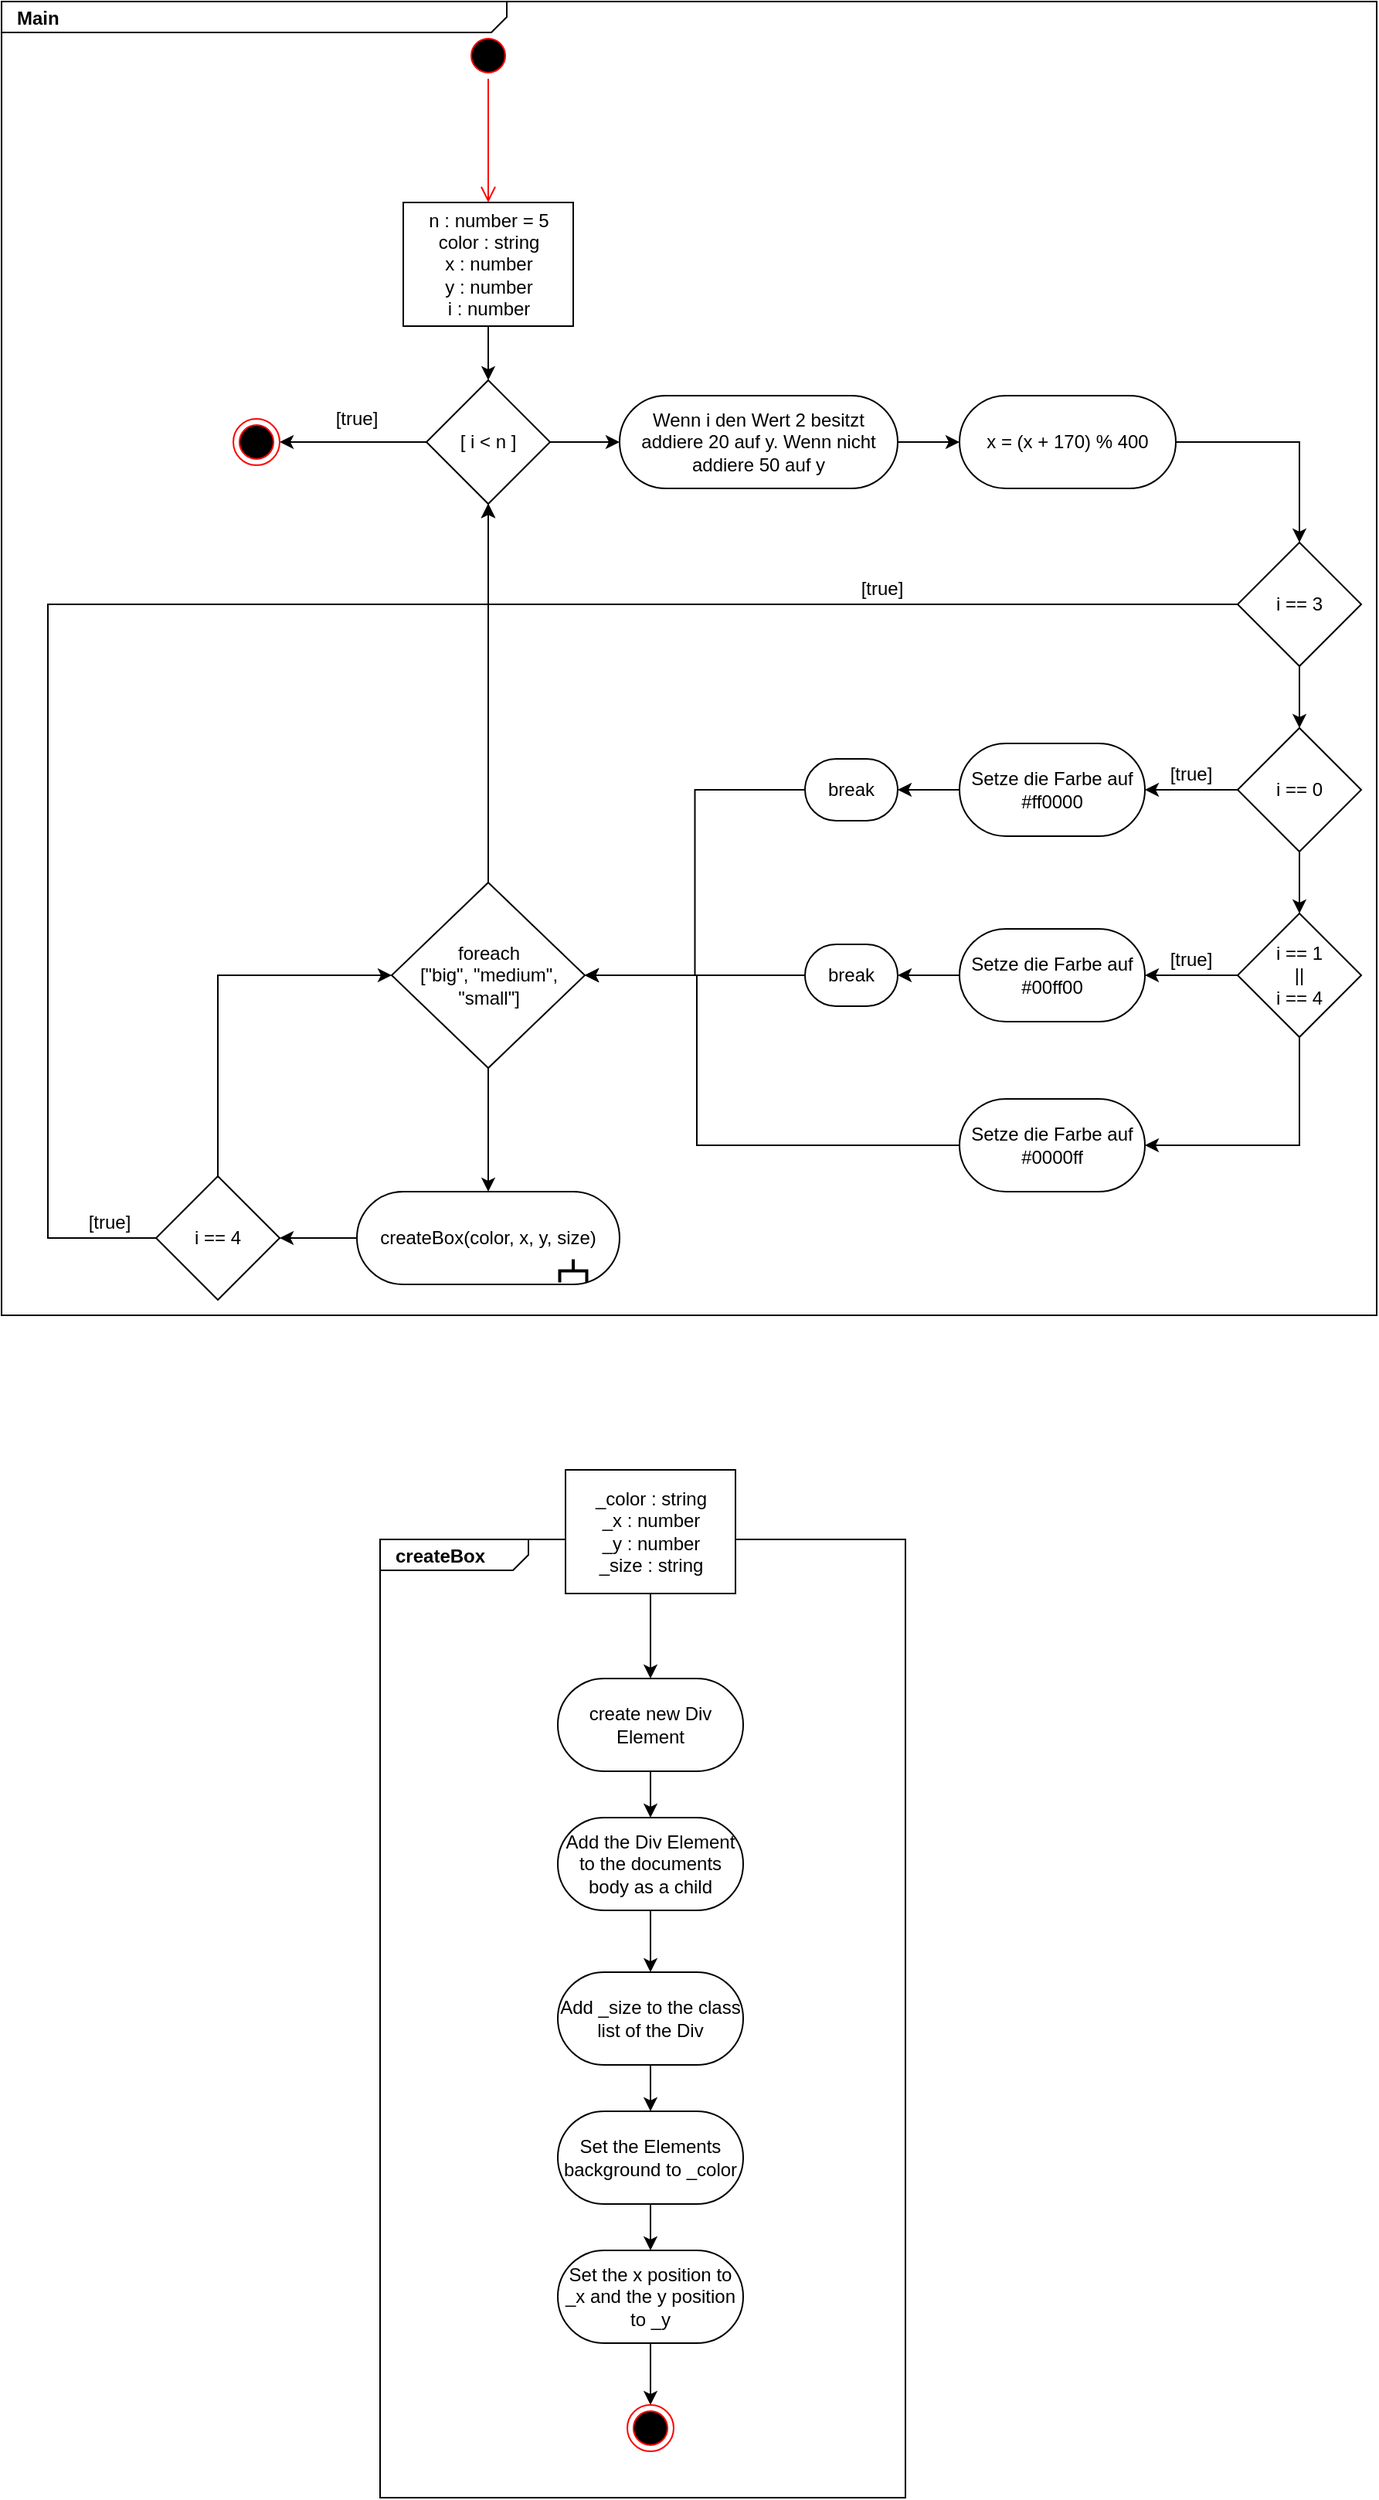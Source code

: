 <mxfile version="13.0.1" type="device"><diagram name="Page-1" id="929967ad-93f9-6ef4-fab6-5d389245f69c"><mxGraphModel dx="5688" dy="3048" grid="1" gridSize="10" guides="1" tooltips="1" connect="1" arrows="1" fold="1" page="1" pageScale="1.5" pageWidth="827" pageHeight="1169" background="none" math="0" shadow="0"><root><mxCell id="0" style=";html=1;"/><mxCell id="1" style=";html=1;" parent="0"/><mxCell id="1672d66443f91eb5-1" value="&lt;p style=&quot;margin: 0px ; margin-top: 4px ; margin-left: 10px ; text-align: left&quot;&gt;&lt;b&gt;Main&lt;/b&gt;&lt;/p&gt;" style="html=1;strokeWidth=1;shape=mxgraph.sysml.package;html=1;overflow=fill;whiteSpace=wrap;fillColor=none;gradientColor=none;fontSize=12;align=center;labelX=327.64;" parent="1" vertex="1"><mxGeometry x="175" y="40" width="890" height="850" as="geometry"/></mxCell><mxCell id="0gXDu-CiN_jIJSKELzSX-1" value="" style="ellipse;html=1;shape=startState;fillColor=#000000;strokeColor=#ff0000;" vertex="1" parent="1"><mxGeometry x="475" y="60" width="30" height="30" as="geometry"/></mxCell><mxCell id="0gXDu-CiN_jIJSKELzSX-2" value="" style="edgeStyle=orthogonalEdgeStyle;html=1;verticalAlign=bottom;endArrow=open;endSize=8;strokeColor=#ff0000;" edge="1" source="0gXDu-CiN_jIJSKELzSX-1" parent="1"><mxGeometry relative="1" as="geometry"><mxPoint x="490" y="170" as="targetPoint"/></mxGeometry></mxCell><mxCell id="0gXDu-CiN_jIJSKELzSX-7" style="edgeStyle=orthogonalEdgeStyle;rounded=0;orthogonalLoop=1;jettySize=auto;html=1;entryX=0.5;entryY=0;entryDx=0;entryDy=0;" edge="1" parent="1" source="0gXDu-CiN_jIJSKELzSX-3" target="0gXDu-CiN_jIJSKELzSX-5"><mxGeometry relative="1" as="geometry"/></mxCell><mxCell id="0gXDu-CiN_jIJSKELzSX-3" value="n : number = 5&lt;br&gt;color : string&lt;br&gt;x : number&lt;br&gt;y : number&lt;br&gt;i : number" style="html=1;" vertex="1" parent="1"><mxGeometry x="435" y="170" width="110" height="80" as="geometry"/></mxCell><mxCell id="0gXDu-CiN_jIJSKELzSX-14" style="edgeStyle=orthogonalEdgeStyle;rounded=0;orthogonalLoop=1;jettySize=auto;html=1;entryX=0;entryY=0.5;entryDx=0;entryDy=0;" edge="1" parent="1" source="0gXDu-CiN_jIJSKELzSX-5" target="0gXDu-CiN_jIJSKELzSX-11"><mxGeometry relative="1" as="geometry"/></mxCell><mxCell id="0gXDu-CiN_jIJSKELzSX-17" style="edgeStyle=orthogonalEdgeStyle;rounded=0;orthogonalLoop=1;jettySize=auto;html=1;entryX=1;entryY=0.5;entryDx=0;entryDy=0;" edge="1" parent="1" source="0gXDu-CiN_jIJSKELzSX-5" target="0gXDu-CiN_jIJSKELzSX-8"><mxGeometry relative="1" as="geometry"/></mxCell><mxCell id="0gXDu-CiN_jIJSKELzSX-5" value="" style="rhombus;whiteSpace=wrap;html=1;" vertex="1" parent="1"><mxGeometry x="450" y="285" width="80" height="80" as="geometry"/></mxCell><mxCell id="0gXDu-CiN_jIJSKELzSX-8" value="" style="ellipse;html=1;shape=endState;fillColor=#000000;strokeColor=#ff0000;" vertex="1" parent="1"><mxGeometry x="325" y="310" width="30" height="30" as="geometry"/></mxCell><mxCell id="0gXDu-CiN_jIJSKELzSX-10" value="[ i &amp;lt; n ]" style="text;html=1;strokeColor=none;fillColor=none;align=center;verticalAlign=middle;whiteSpace=wrap;rounded=0;" vertex="1" parent="1"><mxGeometry x="470" y="315" width="40" height="20" as="geometry"/></mxCell><mxCell id="0gXDu-CiN_jIJSKELzSX-19" style="edgeStyle=orthogonalEdgeStyle;rounded=0;orthogonalLoop=1;jettySize=auto;html=1;" edge="1" parent="1" source="0gXDu-CiN_jIJSKELzSX-11" target="0gXDu-CiN_jIJSKELzSX-18"><mxGeometry relative="1" as="geometry"/></mxCell><mxCell id="0gXDu-CiN_jIJSKELzSX-11" value="Wenn i den Wert 2 besitzt addiere 20 auf y. Wenn nicht addiere 50 auf y" style="rounded=1;whiteSpace=wrap;html=1;arcSize=50;" vertex="1" parent="1"><mxGeometry x="575" y="295" width="180" height="60" as="geometry"/></mxCell><mxCell id="0gXDu-CiN_jIJSKELzSX-15" value="[true]" style="text;html=1;strokeColor=none;fillColor=none;align=center;verticalAlign=middle;whiteSpace=wrap;rounded=0;" vertex="1" parent="1"><mxGeometry x="385" y="300" width="40" height="20" as="geometry"/></mxCell><mxCell id="0gXDu-CiN_jIJSKELzSX-23" style="edgeStyle=orthogonalEdgeStyle;rounded=0;orthogonalLoop=1;jettySize=auto;html=1;entryX=0.5;entryY=0;entryDx=0;entryDy=0;" edge="1" parent="1" source="0gXDu-CiN_jIJSKELzSX-18" target="0gXDu-CiN_jIJSKELzSX-20"><mxGeometry relative="1" as="geometry"/></mxCell><mxCell id="0gXDu-CiN_jIJSKELzSX-18" value="x = (x + 170) % 400" style="rounded=1;whiteSpace=wrap;html=1;arcSize=50;" vertex="1" parent="1"><mxGeometry x="795" y="295" width="140" height="60" as="geometry"/></mxCell><mxCell id="0gXDu-CiN_jIJSKELzSX-30" style="edgeStyle=orthogonalEdgeStyle;rounded=0;orthogonalLoop=1;jettySize=auto;html=1;entryX=0.5;entryY=0;entryDx=0;entryDy=0;" edge="1" parent="1" source="0gXDu-CiN_jIJSKELzSX-20" target="0gXDu-CiN_jIJSKELzSX-25"><mxGeometry relative="1" as="geometry"/></mxCell><mxCell id="0gXDu-CiN_jIJSKELzSX-20" value="i == 3" style="rhombus;whiteSpace=wrap;html=1;" vertex="1" parent="1"><mxGeometry x="975" y="390" width="80" height="80" as="geometry"/></mxCell><mxCell id="0gXDu-CiN_jIJSKELzSX-22" style="edgeStyle=orthogonalEdgeStyle;rounded=0;orthogonalLoop=1;jettySize=auto;html=1;entryX=0.5;entryY=1;entryDx=0;entryDy=0;exitX=0;exitY=0.5;exitDx=0;exitDy=0;" edge="1" parent="1" source="0gXDu-CiN_jIJSKELzSX-20" target="0gXDu-CiN_jIJSKELzSX-5"><mxGeometry relative="1" as="geometry"/></mxCell><mxCell id="0gXDu-CiN_jIJSKELzSX-24" value="[true]" style="text;html=1;strokeColor=none;fillColor=none;align=center;verticalAlign=middle;whiteSpace=wrap;rounded=0;" vertex="1" parent="1"><mxGeometry x="725" y="410" width="40" height="20" as="geometry"/></mxCell><mxCell id="0gXDu-CiN_jIJSKELzSX-33" style="edgeStyle=orthogonalEdgeStyle;rounded=0;orthogonalLoop=1;jettySize=auto;html=1;" edge="1" parent="1" source="0gXDu-CiN_jIJSKELzSX-34" target="0gXDu-CiN_jIJSKELzSX-31"><mxGeometry relative="1" as="geometry"/></mxCell><mxCell id="0gXDu-CiN_jIJSKELzSX-38" style="edgeStyle=orthogonalEdgeStyle;rounded=0;orthogonalLoop=1;jettySize=auto;html=1;entryX=0.5;entryY=0;entryDx=0;entryDy=0;" edge="1" parent="1" source="0gXDu-CiN_jIJSKELzSX-25" target="0gXDu-CiN_jIJSKELzSX-37"><mxGeometry relative="1" as="geometry"/></mxCell><mxCell id="0gXDu-CiN_jIJSKELzSX-48" style="edgeStyle=orthogonalEdgeStyle;rounded=0;orthogonalLoop=1;jettySize=auto;html=1;entryX=1;entryY=0.5;entryDx=0;entryDy=0;" edge="1" parent="1" source="0gXDu-CiN_jIJSKELzSX-25" target="0gXDu-CiN_jIJSKELzSX-34"><mxGeometry relative="1" as="geometry"/></mxCell><mxCell id="0gXDu-CiN_jIJSKELzSX-25" value="i == 0" style="rhombus;whiteSpace=wrap;html=1;" vertex="1" parent="1"><mxGeometry x="975" y="510" width="80" height="80" as="geometry"/></mxCell><mxCell id="0gXDu-CiN_jIJSKELzSX-61" style="edgeStyle=orthogonalEdgeStyle;rounded=0;orthogonalLoop=1;jettySize=auto;html=1;entryX=1;entryY=0.5;entryDx=0;entryDy=0;" edge="1" parent="1" source="0gXDu-CiN_jIJSKELzSX-31" target="0gXDu-CiN_jIJSKELzSX-51"><mxGeometry relative="1" as="geometry"/></mxCell><mxCell id="0gXDu-CiN_jIJSKELzSX-31" value="break" style="rounded=1;whiteSpace=wrap;html=1;arcSize=50;" vertex="1" parent="1"><mxGeometry x="695" y="530" width="60" height="40" as="geometry"/></mxCell><mxCell id="0gXDu-CiN_jIJSKELzSX-34" value="Setze die Farbe auf&lt;br&gt;#ff0000" style="rounded=1;whiteSpace=wrap;html=1;arcSize=50;" vertex="1" parent="1"><mxGeometry x="795" y="520" width="120" height="60" as="geometry"/></mxCell><mxCell id="0gXDu-CiN_jIJSKELzSX-42" style="edgeStyle=orthogonalEdgeStyle;rounded=0;orthogonalLoop=1;jettySize=auto;html=1;entryX=1;entryY=0.5;entryDx=0;entryDy=0;" edge="1" parent="1" source="0gXDu-CiN_jIJSKELzSX-37" target="0gXDu-CiN_jIJSKELzSX-41"><mxGeometry relative="1" as="geometry"/></mxCell><mxCell id="0gXDu-CiN_jIJSKELzSX-50" style="edgeStyle=orthogonalEdgeStyle;rounded=0;orthogonalLoop=1;jettySize=auto;html=1;entryX=1;entryY=0.5;entryDx=0;entryDy=0;" edge="1" parent="1" source="0gXDu-CiN_jIJSKELzSX-37" target="0gXDu-CiN_jIJSKELzSX-49"><mxGeometry relative="1" as="geometry"><Array as="points"><mxPoint x="1015" y="780"/></Array></mxGeometry></mxCell><mxCell id="0gXDu-CiN_jIJSKELzSX-37" value="i == 1&lt;br&gt;||&lt;br&gt;i == 4" style="rhombus;whiteSpace=wrap;html=1;" vertex="1" parent="1"><mxGeometry x="975" y="630" width="80" height="80" as="geometry"/></mxCell><mxCell id="0gXDu-CiN_jIJSKELzSX-39" style="edgeStyle=orthogonalEdgeStyle;rounded=0;orthogonalLoop=1;jettySize=auto;html=1;" edge="1" source="0gXDu-CiN_jIJSKELzSX-41" target="0gXDu-CiN_jIJSKELzSX-40" parent="1"><mxGeometry relative="1" as="geometry"/></mxCell><mxCell id="0gXDu-CiN_jIJSKELzSX-62" style="edgeStyle=orthogonalEdgeStyle;rounded=0;orthogonalLoop=1;jettySize=auto;html=1;entryX=1;entryY=0.5;entryDx=0;entryDy=0;" edge="1" parent="1" source="0gXDu-CiN_jIJSKELzSX-40" target="0gXDu-CiN_jIJSKELzSX-51"><mxGeometry relative="1" as="geometry"/></mxCell><mxCell id="0gXDu-CiN_jIJSKELzSX-40" value="break" style="rounded=1;whiteSpace=wrap;html=1;arcSize=50;" vertex="1" parent="1"><mxGeometry x="695" y="650" width="60" height="40" as="geometry"/></mxCell><mxCell id="0gXDu-CiN_jIJSKELzSX-41" value="Setze die Farbe auf&lt;br&gt;#00ff00" style="rounded=1;whiteSpace=wrap;html=1;arcSize=50;" vertex="1" parent="1"><mxGeometry x="795" y="640" width="120" height="60" as="geometry"/></mxCell><mxCell id="0gXDu-CiN_jIJSKELzSX-43" value="[true]" style="text;html=1;strokeColor=none;fillColor=none;align=center;verticalAlign=middle;whiteSpace=wrap;rounded=0;" vertex="1" parent="1"><mxGeometry x="925" y="650" width="40" height="20" as="geometry"/></mxCell><mxCell id="0gXDu-CiN_jIJSKELzSX-44" value="[true]" style="text;html=1;strokeColor=none;fillColor=none;align=center;verticalAlign=middle;whiteSpace=wrap;rounded=0;" vertex="1" parent="1"><mxGeometry x="925" y="530" width="40" height="20" as="geometry"/></mxCell><mxCell id="0gXDu-CiN_jIJSKELzSX-63" style="edgeStyle=orthogonalEdgeStyle;rounded=0;orthogonalLoop=1;jettySize=auto;html=1;entryX=1;entryY=0.5;entryDx=0;entryDy=0;" edge="1" parent="1" source="0gXDu-CiN_jIJSKELzSX-49" target="0gXDu-CiN_jIJSKELzSX-51"><mxGeometry relative="1" as="geometry"><Array as="points"><mxPoint x="625" y="780"/><mxPoint x="625" y="670"/></Array></mxGeometry></mxCell><mxCell id="0gXDu-CiN_jIJSKELzSX-49" value="Setze die Farbe auf&lt;br&gt;#0000ff" style="rounded=1;whiteSpace=wrap;html=1;arcSize=50;" vertex="1" parent="1"><mxGeometry x="795" y="750" width="120" height="60" as="geometry"/></mxCell><mxCell id="0gXDu-CiN_jIJSKELzSX-54" style="edgeStyle=orthogonalEdgeStyle;rounded=0;orthogonalLoop=1;jettySize=auto;html=1;" edge="1" parent="1" source="0gXDu-CiN_jIJSKELzSX-51" target="0gXDu-CiN_jIJSKELzSX-52"><mxGeometry relative="1" as="geometry"/></mxCell><mxCell id="0gXDu-CiN_jIJSKELzSX-60" style="edgeStyle=orthogonalEdgeStyle;rounded=0;orthogonalLoop=1;jettySize=auto;html=1;entryX=0.5;entryY=1;entryDx=0;entryDy=0;" edge="1" parent="1" source="0gXDu-CiN_jIJSKELzSX-51" target="0gXDu-CiN_jIJSKELzSX-5"><mxGeometry relative="1" as="geometry"/></mxCell><mxCell id="0gXDu-CiN_jIJSKELzSX-51" value="foreach&lt;br&gt;[&quot;big&quot;, &quot;medium&quot;, &quot;small&quot;]" style="rhombus;whiteSpace=wrap;html=1;" vertex="1" parent="1"><mxGeometry x="427.5" y="610" width="125" height="120" as="geometry"/></mxCell><mxCell id="0gXDu-CiN_jIJSKELzSX-55" style="edgeStyle=orthogonalEdgeStyle;rounded=0;orthogonalLoop=1;jettySize=auto;html=1;" edge="1" parent="1" source="0gXDu-CiN_jIJSKELzSX-52" target="0gXDu-CiN_jIJSKELzSX-53"><mxGeometry relative="1" as="geometry"/></mxCell><mxCell id="0gXDu-CiN_jIJSKELzSX-52" value="createBox(color, x, y, size)" style="rounded=1;whiteSpace=wrap;html=1;arcSize=50;" vertex="1" parent="1"><mxGeometry x="405" y="810" width="170" height="60" as="geometry"/></mxCell><mxCell id="0gXDu-CiN_jIJSKELzSX-56" style="edgeStyle=orthogonalEdgeStyle;rounded=0;orthogonalLoop=1;jettySize=auto;html=1;entryX=0;entryY=0.5;entryDx=0;entryDy=0;" edge="1" parent="1" source="0gXDu-CiN_jIJSKELzSX-53" target="0gXDu-CiN_jIJSKELzSX-51"><mxGeometry relative="1" as="geometry"><Array as="points"><mxPoint x="315" y="670"/></Array></mxGeometry></mxCell><mxCell id="0gXDu-CiN_jIJSKELzSX-57" style="edgeStyle=orthogonalEdgeStyle;rounded=0;orthogonalLoop=1;jettySize=auto;html=1;entryX=0.5;entryY=1;entryDx=0;entryDy=0;" edge="1" parent="1" source="0gXDu-CiN_jIJSKELzSX-53" target="0gXDu-CiN_jIJSKELzSX-5"><mxGeometry relative="1" as="geometry"><Array as="points"><mxPoint x="205" y="840"/><mxPoint x="205" y="430"/><mxPoint x="490" y="430"/></Array></mxGeometry></mxCell><mxCell id="0gXDu-CiN_jIJSKELzSX-53" value="i == 4" style="rhombus;whiteSpace=wrap;html=1;" vertex="1" parent="1"><mxGeometry x="275" y="800" width="80" height="80" as="geometry"/></mxCell><mxCell id="0gXDu-CiN_jIJSKELzSX-58" value="[true]" style="text;html=1;strokeColor=none;fillColor=none;align=center;verticalAlign=middle;whiteSpace=wrap;rounded=0;" vertex="1" parent="1"><mxGeometry x="225" y="820" width="40" height="20" as="geometry"/></mxCell><mxCell id="0gXDu-CiN_jIJSKELzSX-64" value="" style="strokeWidth=2;html=1;shape=mxgraph.flowchart.annotation_2;align=left;labelPosition=right;pointerEvents=1;rotation=90;" vertex="1" parent="1"><mxGeometry x="537.5" y="852.5" width="15" height="17.5" as="geometry"/></mxCell><mxCell id="0gXDu-CiN_jIJSKELzSX-67" value="&lt;p style=&quot;margin: 0px ; margin-top: 4px ; margin-left: 10px ; text-align: left&quot;&gt;&lt;b&gt;createBox&lt;/b&gt;&lt;/p&gt;" style="html=1;strokeWidth=1;shape=mxgraph.sysml.package;html=1;overflow=fill;whiteSpace=wrap;fillColor=none;gradientColor=none;fontSize=12;align=center;labelX=96.5;" vertex="1" parent="1"><mxGeometry x="420" y="1035" width="340" height="620" as="geometry"/></mxCell><mxCell id="0gXDu-CiN_jIJSKELzSX-75" style="edgeStyle=orthogonalEdgeStyle;rounded=0;orthogonalLoop=1;jettySize=auto;html=1;" edge="1" parent="1" source="0gXDu-CiN_jIJSKELzSX-68" target="0gXDu-CiN_jIJSKELzSX-69"><mxGeometry relative="1" as="geometry"/></mxCell><mxCell id="0gXDu-CiN_jIJSKELzSX-68" value="_color : string&lt;br&gt;_x : number&lt;br&gt;_y : number&lt;br&gt;_size : string" style="html=1;" vertex="1" parent="1"><mxGeometry x="540" y="990" width="110" height="80" as="geometry"/></mxCell><mxCell id="0gXDu-CiN_jIJSKELzSX-76" style="edgeStyle=orthogonalEdgeStyle;rounded=0;orthogonalLoop=1;jettySize=auto;html=1;" edge="1" parent="1" source="0gXDu-CiN_jIJSKELzSX-69" target="0gXDu-CiN_jIJSKELzSX-70"><mxGeometry relative="1" as="geometry"/></mxCell><mxCell id="0gXDu-CiN_jIJSKELzSX-69" value="create new Div Element" style="rounded=1;whiteSpace=wrap;html=1;arcSize=50;" vertex="1" parent="1"><mxGeometry x="535" y="1125" width="120" height="60" as="geometry"/></mxCell><mxCell id="0gXDu-CiN_jIJSKELzSX-77" style="edgeStyle=orthogonalEdgeStyle;rounded=0;orthogonalLoop=1;jettySize=auto;html=1;" edge="1" parent="1" source="0gXDu-CiN_jIJSKELzSX-70" target="0gXDu-CiN_jIJSKELzSX-71"><mxGeometry relative="1" as="geometry"/></mxCell><mxCell id="0gXDu-CiN_jIJSKELzSX-70" value="Add the Div Element to the documents body as a child" style="rounded=1;whiteSpace=wrap;html=1;arcSize=50;" vertex="1" parent="1"><mxGeometry x="535" y="1215" width="120" height="60" as="geometry"/></mxCell><mxCell id="0gXDu-CiN_jIJSKELzSX-78" style="edgeStyle=orthogonalEdgeStyle;rounded=0;orthogonalLoop=1;jettySize=auto;html=1;" edge="1" parent="1" source="0gXDu-CiN_jIJSKELzSX-71" target="0gXDu-CiN_jIJSKELzSX-72"><mxGeometry relative="1" as="geometry"/></mxCell><mxCell id="0gXDu-CiN_jIJSKELzSX-71" value="Add _size to the class list of the Div" style="rounded=1;whiteSpace=wrap;html=1;arcSize=50;" vertex="1" parent="1"><mxGeometry x="535" y="1315" width="120" height="60" as="geometry"/></mxCell><mxCell id="0gXDu-CiN_jIJSKELzSX-79" style="edgeStyle=orthogonalEdgeStyle;rounded=0;orthogonalLoop=1;jettySize=auto;html=1;" edge="1" parent="1" source="0gXDu-CiN_jIJSKELzSX-72" target="0gXDu-CiN_jIJSKELzSX-73"><mxGeometry relative="1" as="geometry"/></mxCell><mxCell id="0gXDu-CiN_jIJSKELzSX-72" value="Set the Elements background to _color" style="rounded=1;whiteSpace=wrap;html=1;arcSize=50;" vertex="1" parent="1"><mxGeometry x="535" y="1405" width="120" height="60" as="geometry"/></mxCell><mxCell id="0gXDu-CiN_jIJSKELzSX-80" style="edgeStyle=orthogonalEdgeStyle;rounded=0;orthogonalLoop=1;jettySize=auto;html=1;entryX=0.5;entryY=0;entryDx=0;entryDy=0;" edge="1" parent="1" source="0gXDu-CiN_jIJSKELzSX-73" target="0gXDu-CiN_jIJSKELzSX-74"><mxGeometry relative="1" as="geometry"/></mxCell><mxCell id="0gXDu-CiN_jIJSKELzSX-73" value="Set the x position to _x and the y position to _y" style="rounded=1;whiteSpace=wrap;html=1;arcSize=50;" vertex="1" parent="1"><mxGeometry x="535" y="1495" width="120" height="60" as="geometry"/></mxCell><mxCell id="0gXDu-CiN_jIJSKELzSX-74" value="" style="ellipse;html=1;shape=endState;fillColor=#000000;strokeColor=#ff0000;" vertex="1" parent="1"><mxGeometry x="580" y="1595" width="30" height="30" as="geometry"/></mxCell></root></mxGraphModel></diagram></mxfile>